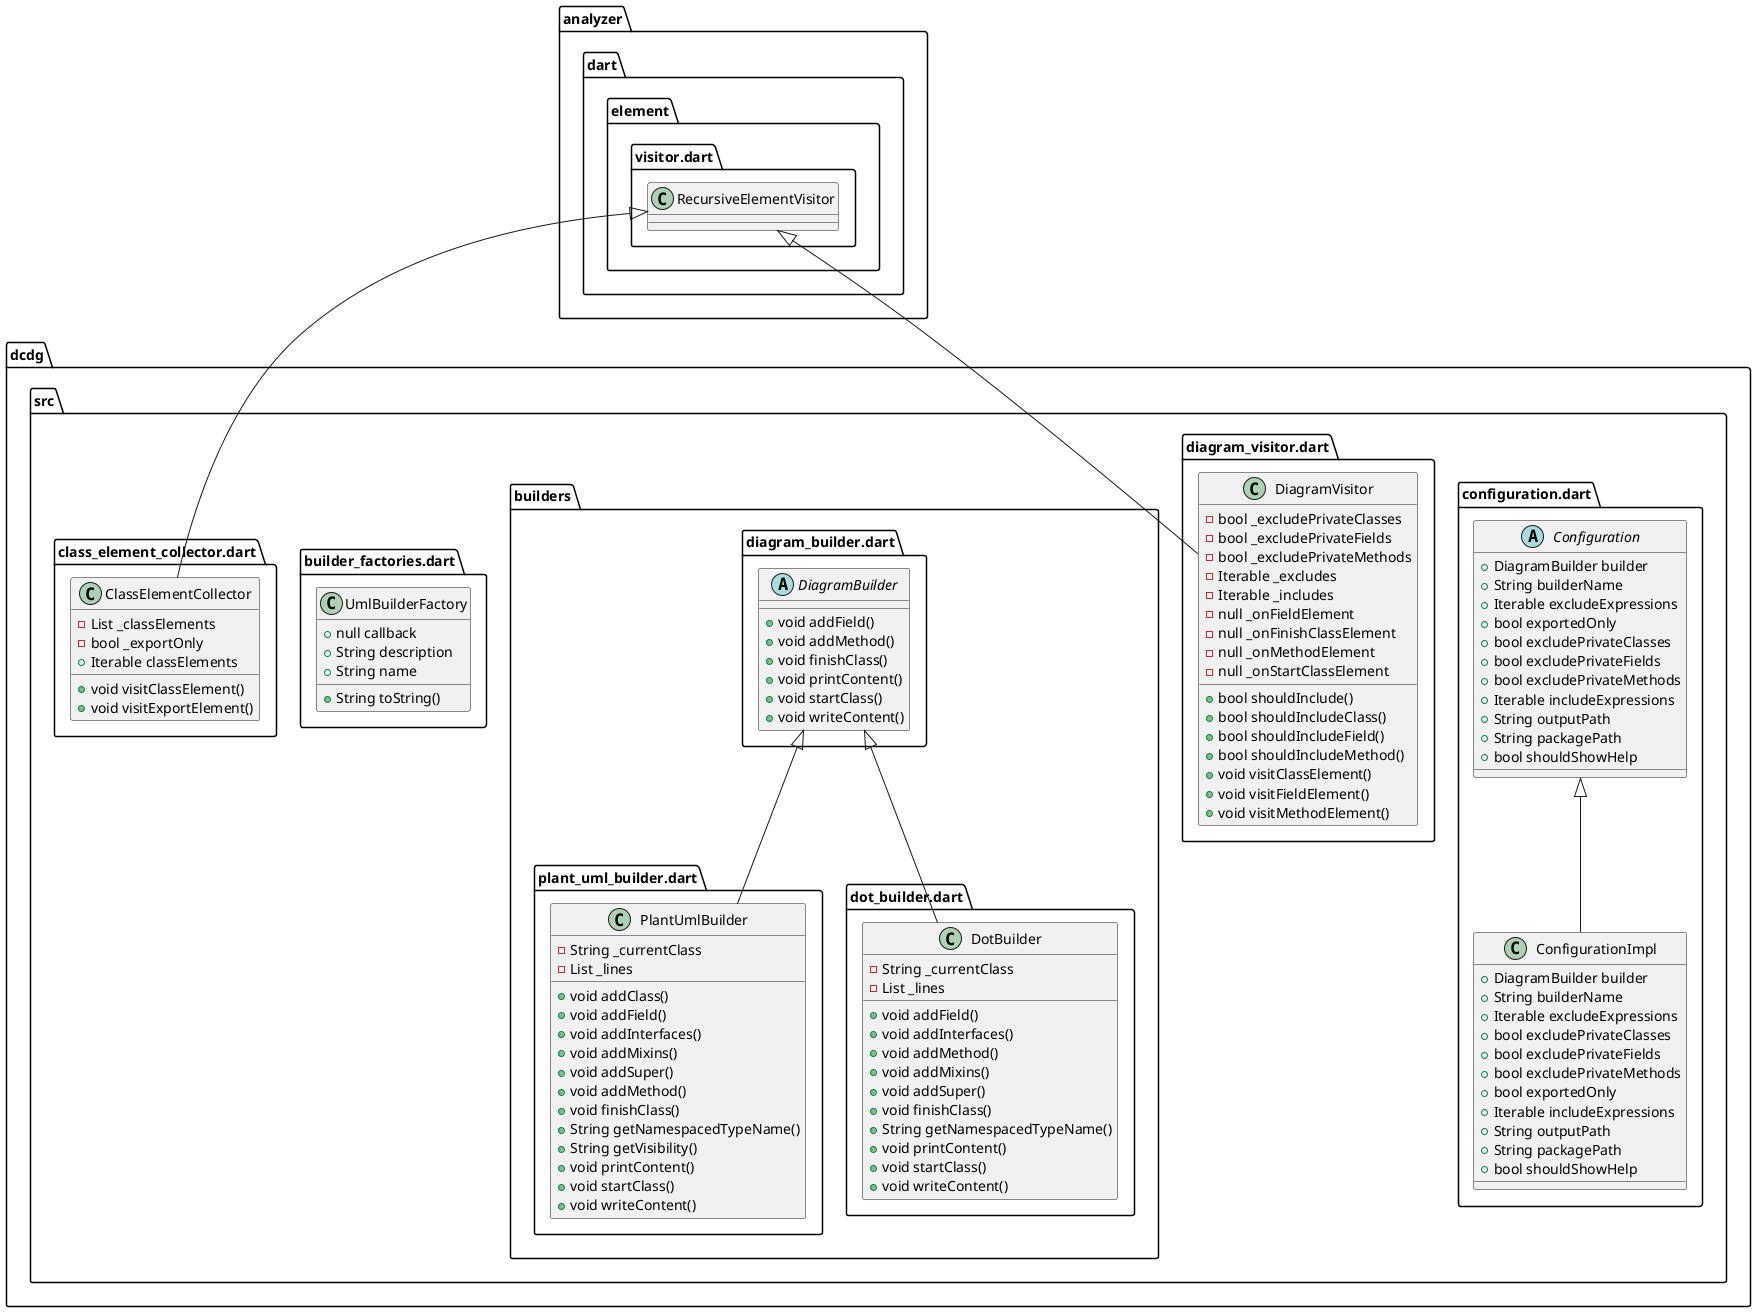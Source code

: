 @startuml
set namespaceSeparator ::

abstract class dcdg::src::configuration.dart::Configuration {
  +DiagramBuilder builder
  +String builderName
  +Iterable excludeExpressions
  +bool exportedOnly
  +bool excludePrivateClasses
  +bool excludePrivateFields
  +bool excludePrivateMethods
  +Iterable includeExpressions
  +String outputPath
  +String packagePath
  +bool shouldShowHelp
}



class dcdg::src::configuration.dart::ConfigurationImpl {
  +DiagramBuilder builder
  +String builderName
  +Iterable excludeExpressions
  +bool excludePrivateClasses
  +bool excludePrivateFields
  +bool excludePrivateMethods
  +bool exportedOnly
  +Iterable includeExpressions
  +String outputPath
  +String packagePath
  +bool shouldShowHelp
}

dcdg::src::configuration.dart::Configuration <|-- dcdg::src::configuration.dart::ConfigurationImpl


class dcdg::src::diagram_visitor.dart::DiagramVisitor {
  -bool _excludePrivateClasses
  -bool _excludePrivateFields
  -bool _excludePrivateMethods
  -Iterable _excludes
  -Iterable _includes
  -null _onFieldElement
  -null _onFinishClassElement
  -null _onMethodElement
  -null _onStartClassElement
  +bool shouldInclude()
  +bool shouldIncludeClass()
  +bool shouldIncludeField()
  +bool shouldIncludeMethod()
  +void visitClassElement()
  +void visitFieldElement()
  +void visitMethodElement()
}

analyzer::dart::element::visitor.dart::RecursiveElementVisitor <|-- dcdg::src::diagram_visitor.dart::DiagramVisitor


class dcdg::src::builders::plant_uml_builder.dart::PlantUmlBuilder {
  -String _currentClass
  -List _lines
  +void addClass()
  +void addField()
  +void addInterfaces()
  +void addMixins()
  +void addSuper()
  +void addMethod()
  +void finishClass()
  +String getNamespacedTypeName()
  +String getVisibility()
  +void printContent()
  +void startClass()
  +void writeContent()
}

dcdg::src::builders::diagram_builder.dart::DiagramBuilder <|-- dcdg::src::builders::plant_uml_builder.dart::PlantUmlBuilder


class dcdg::src::builders::dot_builder.dart::DotBuilder {
  -String _currentClass
  -List _lines
  +void addField()
  +void addInterfaces()
  +void addMethod()
  +void addMixins()
  +void addSuper()
  +void finishClass()
  +String getNamespacedTypeName()
  +void printContent()
  +void startClass()
  +void writeContent()
}

dcdg::src::builders::diagram_builder.dart::DiagramBuilder <|-- dcdg::src::builders::dot_builder.dart::DotBuilder


abstract class dcdg::src::builders::diagram_builder.dart::DiagramBuilder {
  +void addField()
  +void addMethod()
  +void finishClass()
  +void printContent()
  +void startClass()
  +void writeContent()
}



class dcdg::src::builder_factories.dart::UmlBuilderFactory {
  +null callback
  +String description
  +String name
  +String toString()
}



class dcdg::src::class_element_collector.dart::ClassElementCollector {
  -List _classElements
  -bool _exportOnly
  +Iterable classElements
  +void visitClassElement()
  +void visitExportElement()
}

analyzer::dart::element::visitor.dart::RecursiveElementVisitor <|-- dcdg::src::class_element_collector.dart::ClassElementCollector


@enduml